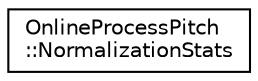 digraph "Graphical Class Hierarchy"
{
  edge [fontname="Helvetica",fontsize="10",labelfontname="Helvetica",labelfontsize="10"];
  node [fontname="Helvetica",fontsize="10",shape=record];
  rankdir="LR";
  Node0 [label="OnlineProcessPitch\l::NormalizationStats",height=0.2,width=0.4,color="black", fillcolor="white", style="filled",URL="$structkaldi_1_1OnlineProcessPitch_1_1NormalizationStats.html"];
}
